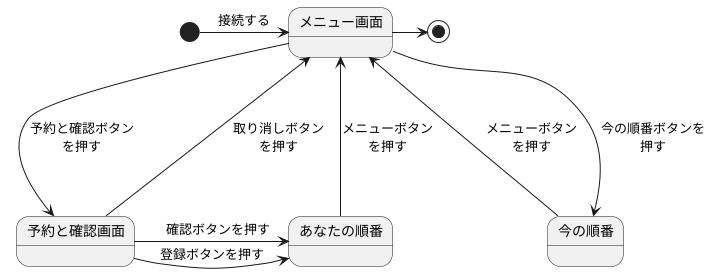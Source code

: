 @startuml 演習6-3
    [*]-right->メニュー画面: 接続する
    メニュー画面--down->予約と確認画面: 予約と確認ボタン\nを押す
    メニュー画面<-up--予約と確認画面: 取り消しボタン\nを押す
    メニュー画面<-up--あなたの順番: メニューボタン\nを押す
    予約と確認画面--right->あなたの順番: 登録ボタンを押す
    予約と確認画面--right->あなたの順番:　確認ボタンを押す
    メニュー画面<-up--今の順番: メニューボタン\nを押す
    メニュー画面--down->今の順番: 今の順番ボタンを\n押す
    メニュー画面-right->[*]
@enduml